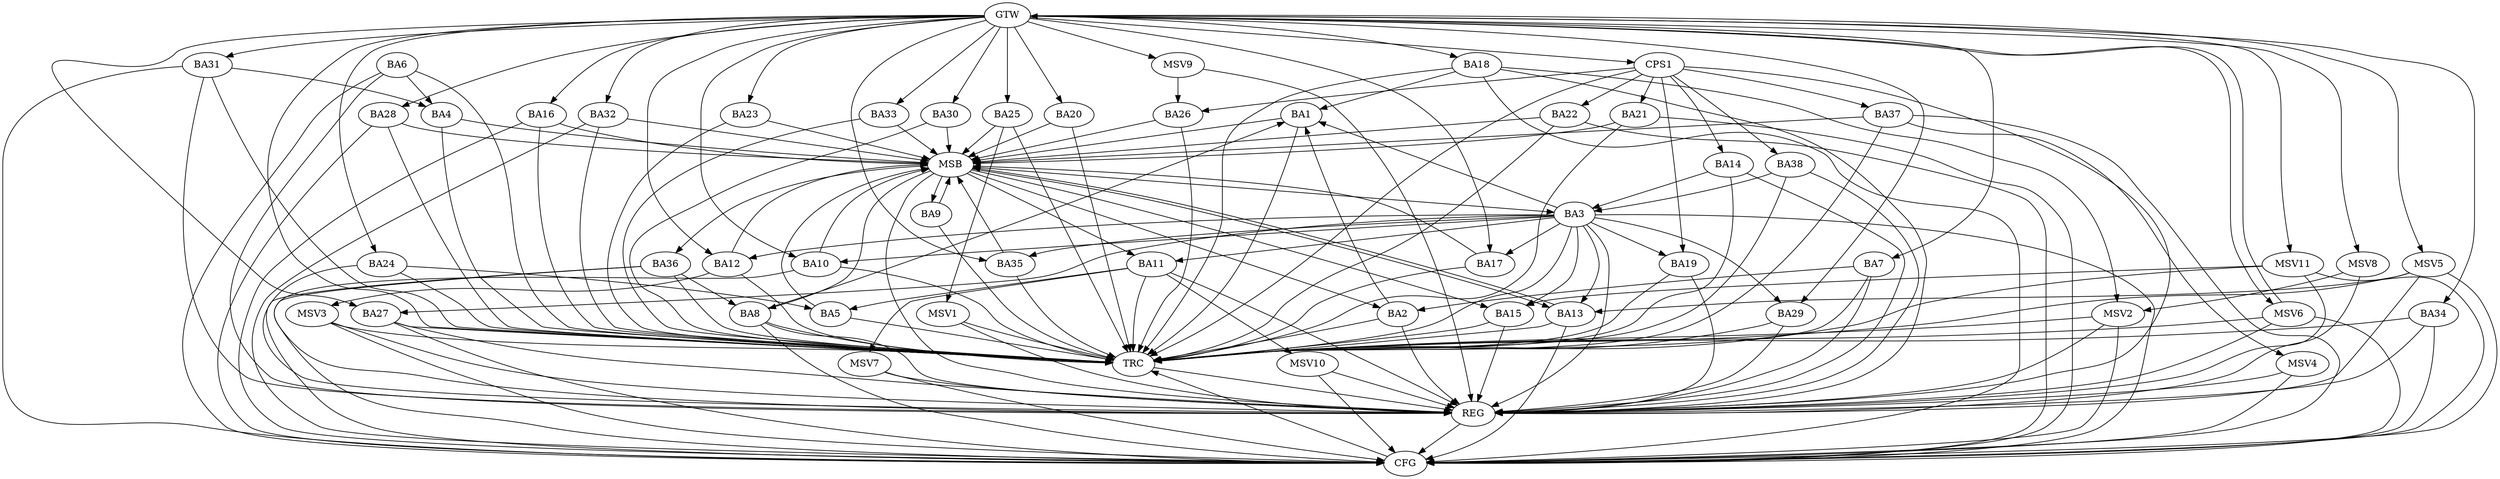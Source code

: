 strict digraph G {
  BA1 [ label="BA1" ];
  BA2 [ label="BA2" ];
  BA3 [ label="BA3" ];
  BA4 [ label="BA4" ];
  BA5 [ label="BA5" ];
  BA6 [ label="BA6" ];
  BA7 [ label="BA7" ];
  BA8 [ label="BA8" ];
  BA9 [ label="BA9" ];
  BA10 [ label="BA10" ];
  BA11 [ label="BA11" ];
  BA12 [ label="BA12" ];
  BA13 [ label="BA13" ];
  BA14 [ label="BA14" ];
  BA15 [ label="BA15" ];
  BA16 [ label="BA16" ];
  BA17 [ label="BA17" ];
  BA18 [ label="BA18" ];
  BA19 [ label="BA19" ];
  BA20 [ label="BA20" ];
  BA21 [ label="BA21" ];
  BA22 [ label="BA22" ];
  BA23 [ label="BA23" ];
  BA24 [ label="BA24" ];
  BA25 [ label="BA25" ];
  BA26 [ label="BA26" ];
  BA27 [ label="BA27" ];
  BA28 [ label="BA28" ];
  BA29 [ label="BA29" ];
  BA30 [ label="BA30" ];
  BA31 [ label="BA31" ];
  BA32 [ label="BA32" ];
  BA33 [ label="BA33" ];
  BA34 [ label="BA34" ];
  BA35 [ label="BA35" ];
  BA36 [ label="BA36" ];
  BA37 [ label="BA37" ];
  BA38 [ label="BA38" ];
  CPS1 [ label="CPS1" ];
  GTW [ label="GTW" ];
  REG [ label="REG" ];
  MSB [ label="MSB" ];
  CFG [ label="CFG" ];
  TRC [ label="TRC" ];
  MSV1 [ label="MSV1" ];
  MSV2 [ label="MSV2" ];
  MSV3 [ label="MSV3" ];
  MSV4 [ label="MSV4" ];
  MSV5 [ label="MSV5" ];
  MSV6 [ label="MSV6" ];
  MSV7 [ label="MSV7" ];
  MSV8 [ label="MSV8" ];
  MSV9 [ label="MSV9" ];
  MSV10 [ label="MSV10" ];
  MSV11 [ label="MSV11" ];
  BA2 -> BA1;
  BA3 -> BA1;
  BA6 -> BA4;
  BA7 -> BA2;
  BA8 -> BA1;
  BA11 -> BA5;
  BA14 -> BA3;
  BA18 -> BA1;
  BA24 -> BA5;
  BA31 -> BA4;
  BA36 -> BA8;
  BA38 -> BA3;
  CPS1 -> BA19;
  CPS1 -> BA37;
  CPS1 -> BA14;
  CPS1 -> BA21;
  CPS1 -> BA26;
  CPS1 -> BA38;
  CPS1 -> BA22;
  GTW -> BA7;
  GTW -> BA10;
  GTW -> BA12;
  GTW -> BA16;
  GTW -> BA17;
  GTW -> BA18;
  GTW -> BA20;
  GTW -> BA23;
  GTW -> BA24;
  GTW -> BA25;
  GTW -> BA27;
  GTW -> BA28;
  GTW -> BA29;
  GTW -> BA30;
  GTW -> BA31;
  GTW -> BA32;
  GTW -> BA33;
  GTW -> BA34;
  GTW -> BA35;
  GTW -> CPS1;
  BA2 -> REG;
  BA3 -> REG;
  BA6 -> REG;
  BA7 -> REG;
  BA8 -> REG;
  BA11 -> REG;
  BA14 -> REG;
  BA15 -> REG;
  BA18 -> REG;
  BA19 -> REG;
  BA24 -> REG;
  BA27 -> REG;
  BA29 -> REG;
  BA31 -> REG;
  BA34 -> REG;
  BA36 -> REG;
  BA38 -> REG;
  CPS1 -> REG;
  BA1 -> MSB;
  MSB -> BA2;
  MSB -> REG;
  BA4 -> MSB;
  MSB -> BA3;
  BA5 -> MSB;
  BA9 -> MSB;
  MSB -> BA8;
  BA10 -> MSB;
  BA12 -> MSB;
  BA13 -> MSB;
  MSB -> BA11;
  BA16 -> MSB;
  MSB -> BA15;
  BA17 -> MSB;
  BA20 -> MSB;
  BA21 -> MSB;
  BA22 -> MSB;
  MSB -> BA9;
  BA23 -> MSB;
  BA25 -> MSB;
  BA26 -> MSB;
  BA28 -> MSB;
  BA30 -> MSB;
  BA32 -> MSB;
  BA33 -> MSB;
  MSB -> BA13;
  BA35 -> MSB;
  BA37 -> MSB;
  MSB -> BA36;
  BA6 -> CFG;
  BA10 -> CFG;
  BA37 -> CFG;
  BA13 -> CFG;
  BA21 -> CFG;
  BA27 -> CFG;
  BA36 -> CFG;
  BA8 -> CFG;
  BA22 -> CFG;
  BA18 -> CFG;
  BA31 -> CFG;
  BA16 -> CFG;
  BA3 -> CFG;
  BA32 -> CFG;
  BA34 -> CFG;
  BA28 -> CFG;
  REG -> CFG;
  BA1 -> TRC;
  BA2 -> TRC;
  BA3 -> TRC;
  BA4 -> TRC;
  BA5 -> TRC;
  BA6 -> TRC;
  BA7 -> TRC;
  BA8 -> TRC;
  BA9 -> TRC;
  BA10 -> TRC;
  BA11 -> TRC;
  BA12 -> TRC;
  BA13 -> TRC;
  BA14 -> TRC;
  BA15 -> TRC;
  BA16 -> TRC;
  BA17 -> TRC;
  BA18 -> TRC;
  BA19 -> TRC;
  BA20 -> TRC;
  BA21 -> TRC;
  BA22 -> TRC;
  BA23 -> TRC;
  BA24 -> TRC;
  BA25 -> TRC;
  BA26 -> TRC;
  BA27 -> TRC;
  BA28 -> TRC;
  BA29 -> TRC;
  BA30 -> TRC;
  BA31 -> TRC;
  BA32 -> TRC;
  BA33 -> TRC;
  BA34 -> TRC;
  BA35 -> TRC;
  BA36 -> TRC;
  BA37 -> TRC;
  BA38 -> TRC;
  CPS1 -> TRC;
  GTW -> TRC;
  CFG -> TRC;
  TRC -> REG;
  BA3 -> BA19;
  BA3 -> BA12;
  BA3 -> BA13;
  BA3 -> BA29;
  BA3 -> BA11;
  BA3 -> BA15;
  BA3 -> BA10;
  BA3 -> BA27;
  BA3 -> BA35;
  BA3 -> BA17;
  BA25 -> MSV1;
  MSV1 -> REG;
  MSV1 -> TRC;
  BA18 -> MSV2;
  MSV2 -> REG;
  MSV2 -> TRC;
  MSV2 -> CFG;
  BA12 -> MSV3;
  MSV3 -> REG;
  MSV3 -> TRC;
  MSV3 -> CFG;
  BA37 -> MSV4;
  MSV4 -> REG;
  MSV4 -> CFG;
  MSV5 -> BA13;
  GTW -> MSV5;
  MSV5 -> REG;
  MSV5 -> TRC;
  MSV5 -> CFG;
  MSV6 -> GTW;
  GTW -> MSV6;
  MSV6 -> REG;
  MSV6 -> TRC;
  MSV6 -> CFG;
  BA11 -> MSV7;
  MSV7 -> REG;
  MSV7 -> CFG;
  MSV8 -> MSV2;
  GTW -> MSV8;
  MSV8 -> REG;
  MSV9 -> BA26;
  GTW -> MSV9;
  MSV9 -> REG;
  BA11 -> MSV10;
  MSV10 -> REG;
  MSV10 -> CFG;
  MSV11 -> BA15;
  GTW -> MSV11;
  MSV11 -> REG;
  MSV11 -> TRC;
  MSV11 -> CFG;
}
